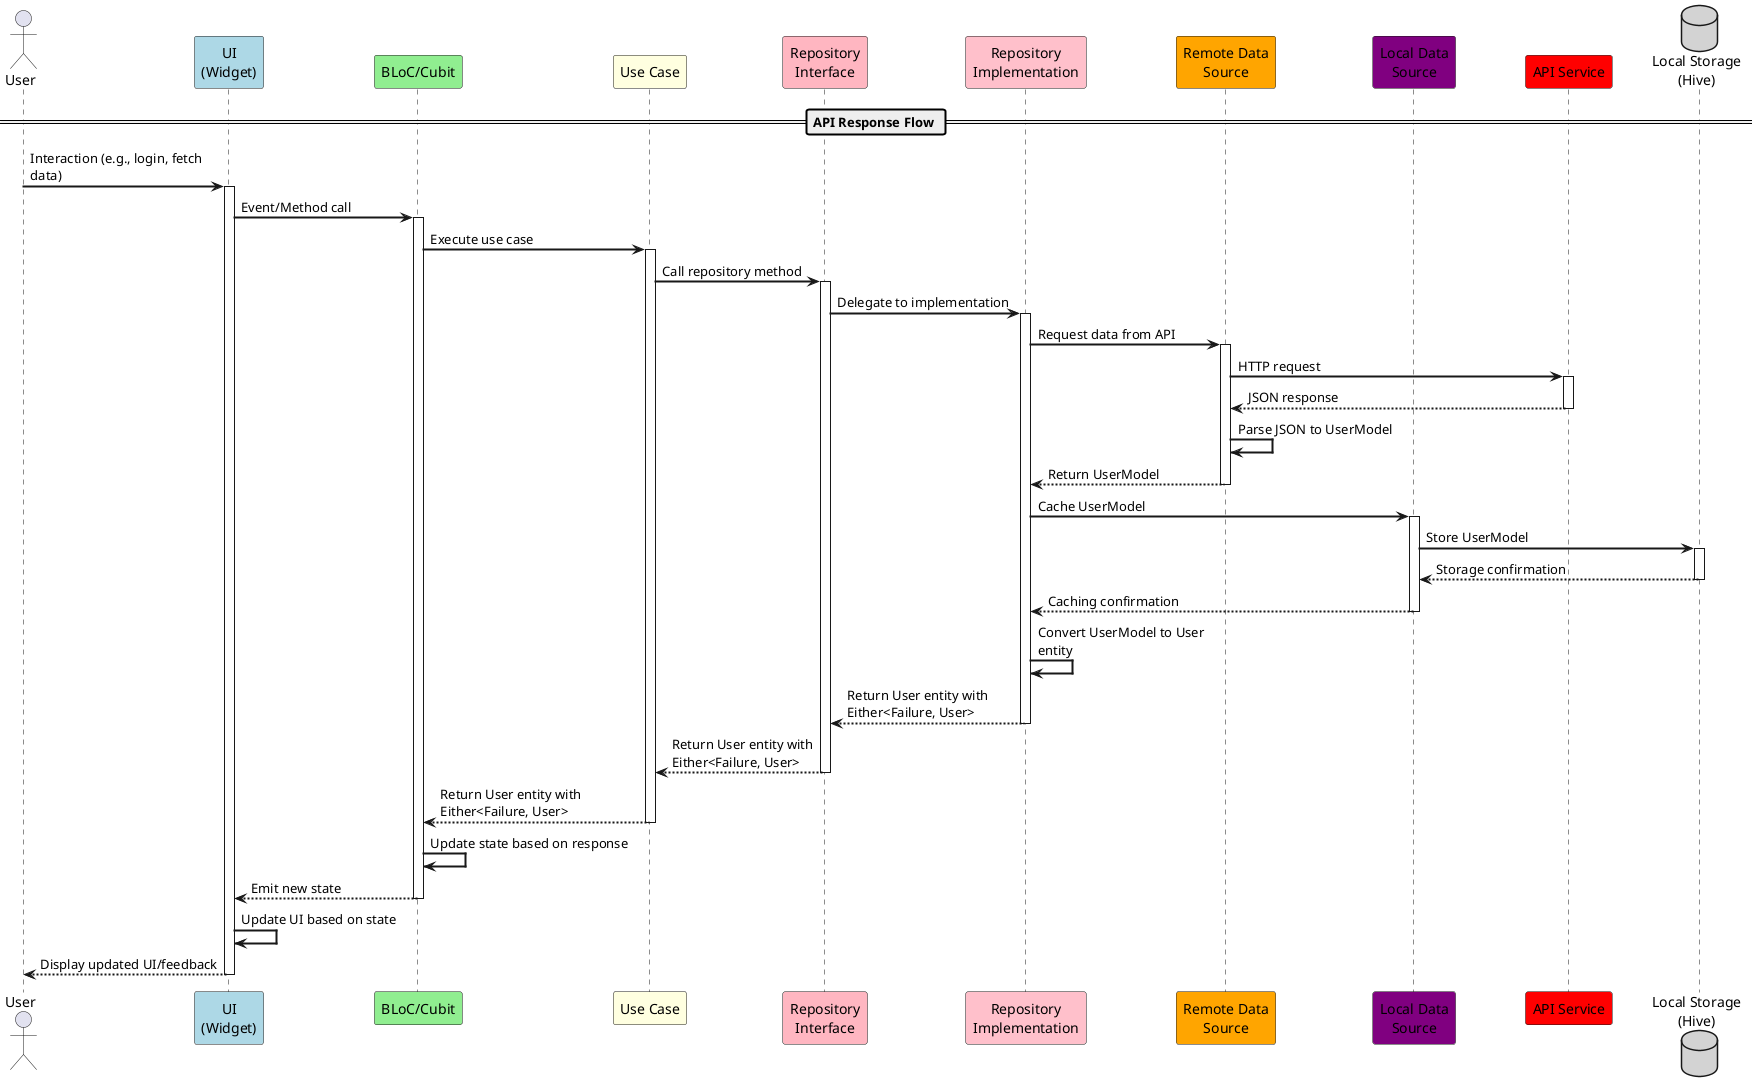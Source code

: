 @startuml API Response Flow

skinparam BoxPadding 10
skinparam ParticipantPadding 30
skinparam sequenceArrowThickness 2
skinparam roundcorner 5
skinparam MaxMessageSize 200
skinparam sequenceGroupBorderThickness 2

actor User
participant "UI\n(Widget)" as UI #LightBlue
participant "BLoC/Cubit" as BLOC #LightGreen
participant "Use Case" as UseCase #LightYellow
participant "Repository\nInterface" as Repository #LightPink
participant "Repository\nImplementation" as RepoImpl #Pink
participant "Remote Data\nSource" as RemoteDS #Orange
participant "Local Data\nSource" as LocalDS #Purple
participant "API Service" as API #Red
database "Local Storage\n(Hive)" as Hive #LightGray

== API Response Flow ==

User -> UI: Interaction (e.g., login, fetch data)
activate UI

UI -> BLOC: Event/Method call
activate BLOC

BLOC -> UseCase: Execute use case
activate UseCase

UseCase -> Repository: Call repository method
activate Repository

Repository -> RepoImpl: Delegate to implementation
activate RepoImpl

RepoImpl -> RemoteDS: Request data from API
activate RemoteDS

RemoteDS -> API: HTTP request
activate API

API --> RemoteDS: JSON response
deactivate API

RemoteDS -> RemoteDS: Parse JSON to UserModel
RemoteDS --> RepoImpl: Return UserModel
deactivate RemoteDS

RepoImpl -> LocalDS: Cache UserModel
activate LocalDS

LocalDS -> Hive: Store UserModel
activate Hive
Hive --> LocalDS: Storage confirmation
deactivate Hive

LocalDS --> RepoImpl: Caching confirmation
deactivate LocalDS

RepoImpl -> RepoImpl: Convert UserModel to User entity
RepoImpl --> Repository: Return User entity with Either<Failure, User>
deactivate RepoImpl

Repository --> UseCase: Return User entity with Either<Failure, User>
deactivate Repository

UseCase --> BLOC: Return User entity with Either<Failure, User>
deactivate UseCase

BLOC -> BLOC: Update state based on response
BLOC --> UI: Emit new state
deactivate BLOC

UI -> UI: Update UI based on state
UI --> User: Display updated UI/feedback
deactivate UI

@enduml